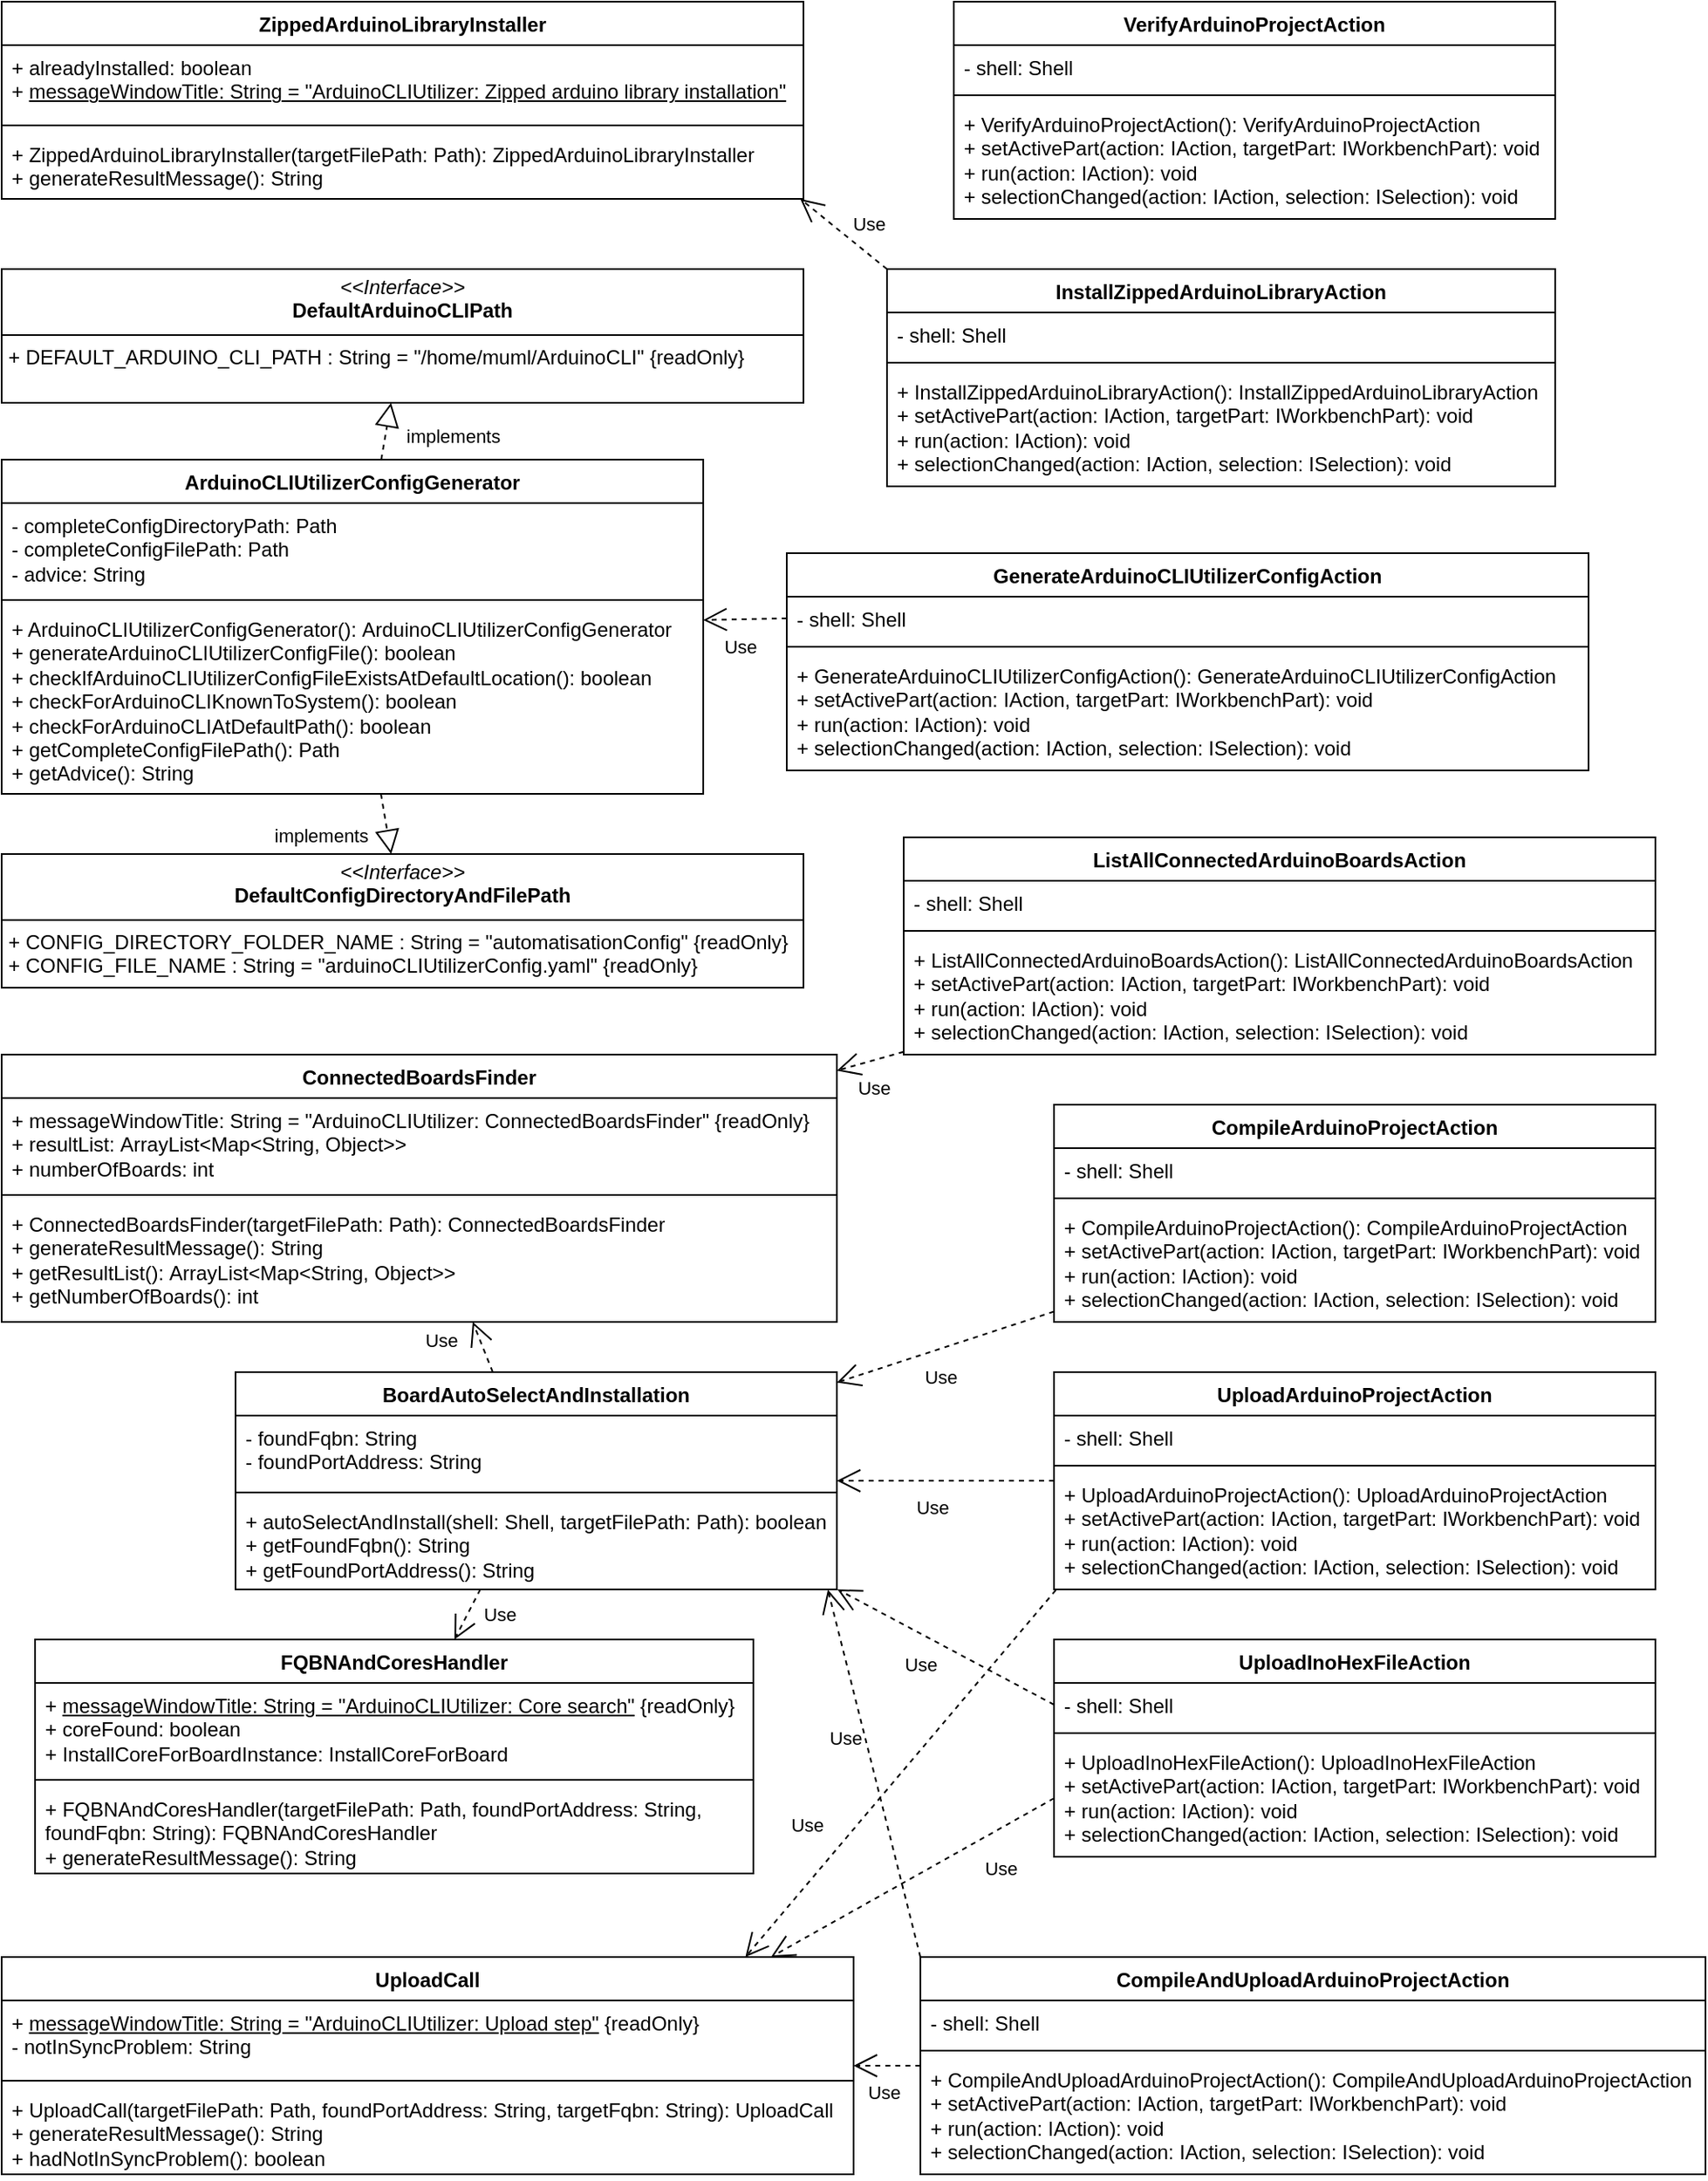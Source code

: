 <mxfile version="24.2.5" type="device">
  <diagram name="Page-1" id="c4acf3e9-155e-7222-9cf6-157b1a14988f">
    <mxGraphModel dx="712" dy="2029" grid="1" gridSize="10" guides="1" tooltips="1" connect="1" arrows="1" fold="1" page="1" pageScale="1" pageWidth="850" pageHeight="1100" background="none" math="0" shadow="0">
      <root>
        <mxCell id="0" />
        <mxCell id="1" parent="0" />
        <mxCell id="fb7qDsoBfBqJsrEPXAHY-73" value="&lt;p style=&quot;margin:0px;margin-top:4px;text-align:center;&quot;&gt;&lt;i&gt;&amp;lt;&amp;lt;Interface&amp;gt;&amp;gt;&lt;/i&gt;&lt;br&gt;&lt;b&gt;DefaultConfigDirectoryAndFilePath&lt;/b&gt;&lt;br&gt;&lt;/p&gt;&lt;hr size=&quot;1&quot; style=&quot;border-style:solid;&quot;&gt;&lt;p style=&quot;margin:0px;margin-left:4px;&quot;&gt;&lt;span style=&quot;background-color: initial;&quot;&gt;+ CONFIG_DIRECTORY_FOLDER_NAME : String = &quot;automatisationConfig&quot; {readOnly}&lt;/span&gt;&lt;br&gt;&lt;/p&gt;&lt;p style=&quot;margin:0px;margin-left:4px;&quot;&gt;+ CONFIG_FILE_NAME : String = &quot;arduinoCLIUtilizerConfig.yaml&quot; {readOnly}&lt;/p&gt;" style="verticalAlign=top;align=left;overflow=fill;html=1;whiteSpace=wrap;" parent="1" vertex="1">
          <mxGeometry x="1220" y="10" width="480" height="80" as="geometry" />
        </mxCell>
        <mxCell id="fb7qDsoBfBqJsrEPXAHY-134" value="ConnectedBoardsFinder" style="swimlane;fontStyle=1;align=center;verticalAlign=top;childLayout=stackLayout;horizontal=1;startSize=26;horizontalStack=0;resizeParent=1;resizeParentMax=0;resizeLast=0;collapsible=1;marginBottom=0;whiteSpace=wrap;html=1;" parent="1" vertex="1">
          <mxGeometry x="1220" y="130" width="500" height="160" as="geometry" />
        </mxCell>
        <mxCell id="fb7qDsoBfBqJsrEPXAHY-135" value="+ messageWindowTitle: String = &quot;ArduinoCLIUtilizer: ConnectedBoardsFinder&quot; {readOnly}&lt;div&gt;+ resultList:&amp;nbsp;ArrayList&amp;lt;Map&amp;lt;String, Object&amp;gt;&amp;gt;&lt;/div&gt;&lt;div&gt;+ numberOfBoards: int&lt;/div&gt;" style="text;strokeColor=none;fillColor=none;align=left;verticalAlign=top;spacingLeft=4;spacingRight=4;overflow=hidden;rotatable=0;points=[[0,0.5],[1,0.5]];portConstraint=eastwest;whiteSpace=wrap;html=1;" parent="fb7qDsoBfBqJsrEPXAHY-134" vertex="1">
          <mxGeometry y="26" width="500" height="54" as="geometry" />
        </mxCell>
        <mxCell id="fb7qDsoBfBqJsrEPXAHY-136" value="" style="line;strokeWidth=1;fillColor=none;align=left;verticalAlign=middle;spacingTop=-1;spacingLeft=3;spacingRight=3;rotatable=0;labelPosition=right;points=[];portConstraint=eastwest;strokeColor=inherit;" parent="fb7qDsoBfBqJsrEPXAHY-134" vertex="1">
          <mxGeometry y="80" width="500" height="8" as="geometry" />
        </mxCell>
        <mxCell id="fb7qDsoBfBqJsrEPXAHY-137" value="+ ConnectedBoardsFinder(targetFilePath: Path): ConnectedBoardsFinder&lt;div&gt;+ generateResultMessage(): String&lt;br&gt;&lt;/div&gt;&lt;div&gt;+ getResultList():&amp;nbsp;ArrayList&amp;lt;Map&amp;lt;String, Object&amp;gt;&amp;gt;&lt;/div&gt;&lt;div&gt;+ getNumberOfBoards(): int&lt;/div&gt;" style="text;strokeColor=none;fillColor=none;align=left;verticalAlign=top;spacingLeft=4;spacingRight=4;overflow=hidden;rotatable=0;points=[[0,0.5],[1,0.5]];portConstraint=eastwest;whiteSpace=wrap;html=1;" parent="fb7qDsoBfBqJsrEPXAHY-134" vertex="1">
          <mxGeometry y="88" width="500" height="72" as="geometry" />
        </mxCell>
        <mxCell id="fb7qDsoBfBqJsrEPXAHY-140" value="FQBNAndCoresHandler" style="swimlane;fontStyle=1;align=center;verticalAlign=top;childLayout=stackLayout;horizontal=1;startSize=26;horizontalStack=0;resizeParent=1;resizeParentMax=0;resizeLast=0;collapsible=1;marginBottom=0;whiteSpace=wrap;html=1;" parent="1" vertex="1">
          <mxGeometry x="1240" y="480" width="430" height="140" as="geometry" />
        </mxCell>
        <mxCell id="fb7qDsoBfBqJsrEPXAHY-141" value="+ &lt;u&gt;messageWindowTitle: String = &quot;ArduinoCLIUtilizer: Core search&quot;&lt;/u&gt; {readOnly}&lt;div&gt;+ coreFound: boolean&lt;/div&gt;&lt;div&gt;+&amp;nbsp;InstallCoreForBoardInstance:&amp;nbsp;InstallCoreForBoard&lt;/div&gt;" style="text;strokeColor=none;fillColor=none;align=left;verticalAlign=top;spacingLeft=4;spacingRight=4;overflow=hidden;rotatable=0;points=[[0,0.5],[1,0.5]];portConstraint=eastwest;whiteSpace=wrap;html=1;" parent="fb7qDsoBfBqJsrEPXAHY-140" vertex="1">
          <mxGeometry y="26" width="430" height="54" as="geometry" />
        </mxCell>
        <mxCell id="fb7qDsoBfBqJsrEPXAHY-142" value="" style="line;strokeWidth=1;fillColor=none;align=left;verticalAlign=middle;spacingTop=-1;spacingLeft=3;spacingRight=3;rotatable=0;labelPosition=right;points=[];portConstraint=eastwest;strokeColor=inherit;" parent="fb7qDsoBfBqJsrEPXAHY-140" vertex="1">
          <mxGeometry y="80" width="430" height="8" as="geometry" />
        </mxCell>
        <mxCell id="fb7qDsoBfBqJsrEPXAHY-143" value="+ FQBNAndCoresHandler(targetFilePath: Path, foundPortAddress: String, foundFqbn: String): FQBNAndCoresHandler&lt;div&gt;+ generateResultMessage(): String&lt;br&gt;&lt;/div&gt;" style="text;strokeColor=none;fillColor=none;align=left;verticalAlign=top;spacingLeft=4;spacingRight=4;overflow=hidden;rotatable=0;points=[[0,0.5],[1,0.5]];portConstraint=eastwest;whiteSpace=wrap;html=1;" parent="fb7qDsoBfBqJsrEPXAHY-140" vertex="1">
          <mxGeometry y="88" width="430" height="52" as="geometry" />
        </mxCell>
        <mxCell id="PB90sreJ_Cs1K-A4sm1Q-1" value="ArduinoCLIUtilizerConfigGenerator" style="swimlane;fontStyle=1;align=center;verticalAlign=top;childLayout=stackLayout;horizontal=1;startSize=26;horizontalStack=0;resizeParent=1;resizeParentMax=0;resizeLast=0;collapsible=1;marginBottom=0;whiteSpace=wrap;html=1;" parent="1" vertex="1">
          <mxGeometry x="1220" y="-226" width="420" height="200" as="geometry" />
        </mxCell>
        <mxCell id="PB90sreJ_Cs1K-A4sm1Q-2" value="-&amp;nbsp;completeConfigDirectoryPath: Path&lt;div&gt;-&amp;nbsp;completeConfigFilePath: Path&lt;/div&gt;&lt;div&gt;- advice: String&lt;/div&gt;" style="text;strokeColor=none;fillColor=none;align=left;verticalAlign=top;spacingLeft=4;spacingRight=4;overflow=hidden;rotatable=0;points=[[0,0.5],[1,0.5]];portConstraint=eastwest;whiteSpace=wrap;html=1;" parent="PB90sreJ_Cs1K-A4sm1Q-1" vertex="1">
          <mxGeometry y="26" width="420" height="54" as="geometry" />
        </mxCell>
        <mxCell id="PB90sreJ_Cs1K-A4sm1Q-3" value="" style="line;strokeWidth=1;fillColor=none;align=left;verticalAlign=middle;spacingTop=-1;spacingLeft=3;spacingRight=3;rotatable=0;labelPosition=right;points=[];portConstraint=eastwest;strokeColor=inherit;" parent="PB90sreJ_Cs1K-A4sm1Q-1" vertex="1">
          <mxGeometry y="80" width="420" height="8" as="geometry" />
        </mxCell>
        <mxCell id="PB90sreJ_Cs1K-A4sm1Q-4" value="+ ArduinoCLIUtilizerConfigGenerator():&amp;nbsp;ArduinoCLIUtilizerConfigGenerator&lt;div&gt;+ generateArduinoCLIUtilizerConfigFile(): boolean&lt;/div&gt;&lt;div&gt;+ checkIfArduinoCLIUtilizerConfigFileExistsAtDefaultLocation(): boolean&lt;/div&gt;&lt;div&gt;+ checkForArduinoCLIKnownToSystem(): boolean&lt;br&gt;&lt;/div&gt;&lt;div&gt;+ checkForArduinoCLIAtDefaultPath(): boolean&lt;/div&gt;&lt;div&gt;+&amp;nbsp;getCompleteConfigFilePath(): Path&lt;/div&gt;+ getAdvice(): String" style="text;strokeColor=none;fillColor=none;align=left;verticalAlign=top;spacingLeft=4;spacingRight=4;overflow=hidden;rotatable=0;points=[[0,0.5],[1,0.5]];portConstraint=eastwest;whiteSpace=wrap;html=1;" parent="PB90sreJ_Cs1K-A4sm1Q-1" vertex="1">
          <mxGeometry y="88" width="420" height="112" as="geometry" />
        </mxCell>
        <mxCell id="PB90sreJ_Cs1K-A4sm1Q-5" value="implements" style="endArrow=block;dashed=1;endFill=0;endSize=12;html=1;rounded=0;verticalAlign=middle;" parent="1" source="PB90sreJ_Cs1K-A4sm1Q-1" target="fb7qDsoBfBqJsrEPXAHY-71" edge="1">
          <mxGeometry x="0.221" y="-40" width="160" relative="1" as="geometry">
            <mxPoint x="1455.758" y="-230" as="sourcePoint" />
            <mxPoint x="890" y="-210" as="targetPoint" />
            <mxPoint as="offset" />
          </mxGeometry>
        </mxCell>
        <mxCell id="PB90sreJ_Cs1K-A4sm1Q-6" value="implements" style="endArrow=block;dashed=1;endFill=0;endSize=12;html=1;rounded=0;verticalAlign=middle;" parent="1" source="PB90sreJ_Cs1K-A4sm1Q-1" target="fb7qDsoBfBqJsrEPXAHY-73" edge="1">
          <mxGeometry y="-40" width="160" relative="1" as="geometry">
            <mxPoint x="1690" y="-250" as="sourcePoint" />
            <mxPoint x="1875" y="-430" as="targetPoint" />
            <mxPoint as="offset" />
          </mxGeometry>
        </mxCell>
        <mxCell id="PB90sreJ_Cs1K-A4sm1Q-7" value="GenerateArduinoCLIUtilizerConfigAction" style="swimlane;fontStyle=1;align=center;verticalAlign=top;childLayout=stackLayout;horizontal=1;startSize=26;horizontalStack=0;resizeParent=1;resizeParentMax=0;resizeLast=0;collapsible=1;marginBottom=0;whiteSpace=wrap;html=1;" parent="1" vertex="1">
          <mxGeometry x="1690" y="-170" width="480" height="130" as="geometry" />
        </mxCell>
        <mxCell id="PB90sreJ_Cs1K-A4sm1Q-8" value="- shell: Shell" style="text;strokeColor=none;fillColor=none;align=left;verticalAlign=top;spacingLeft=4;spacingRight=4;overflow=hidden;rotatable=0;points=[[0,0.5],[1,0.5]];portConstraint=eastwest;whiteSpace=wrap;html=1;" parent="PB90sreJ_Cs1K-A4sm1Q-7" vertex="1">
          <mxGeometry y="26" width="480" height="26" as="geometry" />
        </mxCell>
        <mxCell id="PB90sreJ_Cs1K-A4sm1Q-9" value="" style="line;strokeWidth=1;fillColor=none;align=left;verticalAlign=middle;spacingTop=-1;spacingLeft=3;spacingRight=3;rotatable=0;labelPosition=right;points=[];portConstraint=eastwest;strokeColor=inherit;" parent="PB90sreJ_Cs1K-A4sm1Q-7" vertex="1">
          <mxGeometry y="52" width="480" height="8" as="geometry" />
        </mxCell>
        <mxCell id="PB90sreJ_Cs1K-A4sm1Q-10" value="+ GenerateArduinoCLIUtilizerConfigAction():&amp;nbsp;GenerateArduinoCLIUtilizerConfigAction&lt;div&gt;+&amp;nbsp;setActivePart(action:&amp;nbsp;&lt;span style=&quot;background-color: initial;&quot;&gt;IAction&lt;/span&gt;&lt;span style=&quot;background-color: initial;&quot;&gt;, targetPart:&amp;nbsp;&lt;/span&gt;&lt;span style=&quot;background-color: initial;&quot;&gt;IWorkbenchPart&lt;/span&gt;&lt;span style=&quot;background-color: initial;&quot;&gt;): void&lt;/span&gt;&lt;/div&gt;&lt;div&gt;+ run(action:&amp;nbsp;&lt;span style=&quot;background-color: initial;&quot;&gt;IAction&lt;/span&gt;&lt;span style=&quot;background-color: initial;&quot;&gt;): void&lt;/span&gt;&lt;/div&gt;&lt;div&gt;+&amp;nbsp;selectionChanged(action:&amp;nbsp;&lt;span style=&quot;background-color: initial;&quot;&gt;IAction&lt;/span&gt;&lt;span style=&quot;background-color: initial;&quot;&gt;, selection:&amp;nbsp;&lt;/span&gt;&lt;span style=&quot;background-color: initial;&quot;&gt;ISelection&lt;/span&gt;&lt;span style=&quot;background-color: initial;&quot;&gt;): void&lt;/span&gt;&lt;/div&gt;" style="text;strokeColor=none;fillColor=none;align=left;verticalAlign=top;spacingLeft=4;spacingRight=4;overflow=hidden;rotatable=0;points=[[0,0.5],[1,0.5]];portConstraint=eastwest;whiteSpace=wrap;html=1;" parent="PB90sreJ_Cs1K-A4sm1Q-7" vertex="1">
          <mxGeometry y="60" width="480" height="70" as="geometry" />
        </mxCell>
        <mxCell id="PB90sreJ_Cs1K-A4sm1Q-11" value="Use" style="endArrow=open;endSize=12;dashed=1;html=1;rounded=0;exitX=0;exitY=0.5;exitDx=0;exitDy=0;" parent="1" source="PB90sreJ_Cs1K-A4sm1Q-8" target="PB90sreJ_Cs1K-A4sm1Q-1" edge="1">
          <mxGeometry x="0.12" y="16" width="160" relative="1" as="geometry">
            <mxPoint x="1550" y="-40" as="sourcePoint" />
            <mxPoint x="1590" y="-200" as="targetPoint" />
            <mxPoint as="offset" />
          </mxGeometry>
        </mxCell>
        <mxCell id="PB90sreJ_Cs1K-A4sm1Q-16" value="BoardAutoSelectAndInstallation" style="swimlane;fontStyle=1;align=center;verticalAlign=top;childLayout=stackLayout;horizontal=1;startSize=26;horizontalStack=0;resizeParent=1;resizeParentMax=0;resizeLast=0;collapsible=1;marginBottom=0;whiteSpace=wrap;html=1;" parent="1" vertex="1">
          <mxGeometry x="1360" y="320" width="360" height="130" as="geometry" />
        </mxCell>
        <mxCell id="PB90sreJ_Cs1K-A4sm1Q-17" value="&lt;div&gt;-&amp;nbsp;foundFqbn: String&lt;/div&gt;- foundPortAddress: String" style="text;strokeColor=none;fillColor=none;align=left;verticalAlign=top;spacingLeft=4;spacingRight=4;overflow=hidden;rotatable=0;points=[[0,0.5],[1,0.5]];portConstraint=eastwest;whiteSpace=wrap;html=1;" parent="PB90sreJ_Cs1K-A4sm1Q-16" vertex="1">
          <mxGeometry y="26" width="360" height="42" as="geometry" />
        </mxCell>
        <mxCell id="PB90sreJ_Cs1K-A4sm1Q-18" value="" style="line;strokeWidth=1;fillColor=none;align=left;verticalAlign=middle;spacingTop=-1;spacingLeft=3;spacingRight=3;rotatable=0;labelPosition=right;points=[];portConstraint=eastwest;strokeColor=inherit;" parent="PB90sreJ_Cs1K-A4sm1Q-16" vertex="1">
          <mxGeometry y="68" width="360" height="8" as="geometry" />
        </mxCell>
        <mxCell id="PB90sreJ_Cs1K-A4sm1Q-19" value="+ autoSelectAndInstall(shell: Shell, targetFilePath: Path):&amp;nbsp;boolean&lt;div&gt;+ getF&lt;span style=&quot;background-color: initial;&quot;&gt;oundFqbn(): String&lt;/span&gt;&lt;br&gt;&lt;/div&gt;&lt;div&gt;&lt;span style=&quot;background-color: initial;&quot;&gt;+ getF&lt;/span&gt;&lt;span style=&quot;background-color: initial;&quot;&gt;oundPortAddress(): String&lt;/span&gt;&lt;/div&gt;" style="text;strokeColor=none;fillColor=none;align=left;verticalAlign=top;spacingLeft=4;spacingRight=4;overflow=hidden;rotatable=0;points=[[0,0.5],[1,0.5]];portConstraint=eastwest;whiteSpace=wrap;html=1;" parent="PB90sreJ_Cs1K-A4sm1Q-16" vertex="1">
          <mxGeometry y="76" width="360" height="54" as="geometry" />
        </mxCell>
        <mxCell id="PB90sreJ_Cs1K-A4sm1Q-20" value="Use" style="endArrow=open;endSize=12;dashed=1;html=1;rounded=0;" parent="1" source="PB90sreJ_Cs1K-A4sm1Q-16" target="fb7qDsoBfBqJsrEPXAHY-134" edge="1">
          <mxGeometry x="0.827" y="22" width="160" relative="1" as="geometry">
            <mxPoint x="1540" y="180" as="sourcePoint" />
            <mxPoint x="1340" y="293" as="targetPoint" />
            <mxPoint as="offset" />
          </mxGeometry>
        </mxCell>
        <mxCell id="PB90sreJ_Cs1K-A4sm1Q-21" value="Use" style="endArrow=open;endSize=12;dashed=1;html=1;rounded=0;" parent="1" source="PB90sreJ_Cs1K-A4sm1Q-16" target="fb7qDsoBfBqJsrEPXAHY-140" edge="1">
          <mxGeometry x="-0.495" y="17" width="160" relative="1" as="geometry">
            <mxPoint x="1569" y="170" as="sourcePoint" />
            <mxPoint x="1350" y="303" as="targetPoint" />
            <mxPoint as="offset" />
          </mxGeometry>
        </mxCell>
        <mxCell id="PB90sreJ_Cs1K-A4sm1Q-22" value="CompileAndUploadArduinoProjectAction" style="swimlane;fontStyle=1;align=center;verticalAlign=top;childLayout=stackLayout;horizontal=1;startSize=26;horizontalStack=0;resizeParent=1;resizeParentMax=0;resizeLast=0;collapsible=1;marginBottom=0;whiteSpace=wrap;html=1;" parent="1" vertex="1">
          <mxGeometry x="1770" y="670" width="470" height="130" as="geometry" />
        </mxCell>
        <mxCell id="PB90sreJ_Cs1K-A4sm1Q-23" value="- shell: Shell" style="text;strokeColor=none;fillColor=none;align=left;verticalAlign=top;spacingLeft=4;spacingRight=4;overflow=hidden;rotatable=0;points=[[0,0.5],[1,0.5]];portConstraint=eastwest;whiteSpace=wrap;html=1;" parent="PB90sreJ_Cs1K-A4sm1Q-22" vertex="1">
          <mxGeometry y="26" width="470" height="26" as="geometry" />
        </mxCell>
        <mxCell id="PB90sreJ_Cs1K-A4sm1Q-24" value="" style="line;strokeWidth=1;fillColor=none;align=left;verticalAlign=middle;spacingTop=-1;spacingLeft=3;spacingRight=3;rotatable=0;labelPosition=right;points=[];portConstraint=eastwest;strokeColor=inherit;" parent="PB90sreJ_Cs1K-A4sm1Q-22" vertex="1">
          <mxGeometry y="52" width="470" height="8" as="geometry" />
        </mxCell>
        <mxCell id="PB90sreJ_Cs1K-A4sm1Q-25" value="+ CompileAndUploadArduinoProjectAction():&amp;nbsp;CompileAndUploadArduinoProjectAction&lt;div&gt;&lt;div&gt;+&amp;nbsp;setActivePart(action:&amp;nbsp;&lt;span style=&quot;background-color: initial;&quot;&gt;IAction&lt;/span&gt;&lt;span style=&quot;background-color: initial;&quot;&gt;, targetPart:&amp;nbsp;&lt;/span&gt;&lt;span style=&quot;background-color: initial;&quot;&gt;IWorkbenchPart&lt;/span&gt;&lt;span style=&quot;background-color: initial;&quot;&gt;): void&lt;/span&gt;&lt;/div&gt;&lt;div&gt;+ run(action:&amp;nbsp;&lt;span style=&quot;background-color: initial;&quot;&gt;IAction&lt;/span&gt;&lt;span style=&quot;background-color: initial;&quot;&gt;): void&lt;/span&gt;&lt;/div&gt;&lt;div&gt;+&amp;nbsp;selectionChanged(action:&amp;nbsp;&lt;span style=&quot;background-color: initial;&quot;&gt;IAction&lt;/span&gt;&lt;span style=&quot;background-color: initial;&quot;&gt;, selection:&amp;nbsp;&lt;/span&gt;&lt;span style=&quot;background-color: initial;&quot;&gt;ISelection&lt;/span&gt;&lt;span style=&quot;background-color: initial;&quot;&gt;): void&lt;/span&gt;&lt;/div&gt;&lt;/div&gt;" style="text;strokeColor=none;fillColor=none;align=left;verticalAlign=top;spacingLeft=4;spacingRight=4;overflow=hidden;rotatable=0;points=[[0,0.5],[1,0.5]];portConstraint=eastwest;whiteSpace=wrap;html=1;" parent="PB90sreJ_Cs1K-A4sm1Q-22" vertex="1">
          <mxGeometry y="60" width="470" height="70" as="geometry" />
        </mxCell>
        <mxCell id="PB90sreJ_Cs1K-A4sm1Q-27" value="Use" style="endArrow=open;endSize=12;dashed=1;html=1;rounded=0;exitX=0;exitY=0;exitDx=0;exitDy=0;entryX=0.985;entryY=1.003;entryDx=0;entryDy=0;entryPerimeter=0;" parent="1" source="PB90sreJ_Cs1K-A4sm1Q-22" target="PB90sreJ_Cs1K-A4sm1Q-19" edge="1">
          <mxGeometry x="0.22" y="12" width="160" relative="1" as="geometry">
            <mxPoint x="1570" y="448" as="sourcePoint" />
            <mxPoint x="1490" y="450" as="targetPoint" />
            <mxPoint as="offset" />
          </mxGeometry>
        </mxCell>
        <mxCell id="PB90sreJ_Cs1K-A4sm1Q-28" value="CompileArduinoProjectAction" style="swimlane;fontStyle=1;align=center;verticalAlign=top;childLayout=stackLayout;horizontal=1;startSize=26;horizontalStack=0;resizeParent=1;resizeParentMax=0;resizeLast=0;collapsible=1;marginBottom=0;whiteSpace=wrap;html=1;" parent="1" vertex="1">
          <mxGeometry x="1850" y="160" width="360" height="130" as="geometry" />
        </mxCell>
        <mxCell id="PB90sreJ_Cs1K-A4sm1Q-29" value="- shell: Shell" style="text;strokeColor=none;fillColor=none;align=left;verticalAlign=top;spacingLeft=4;spacingRight=4;overflow=hidden;rotatable=0;points=[[0,0.5],[1,0.5]];portConstraint=eastwest;whiteSpace=wrap;html=1;" parent="PB90sreJ_Cs1K-A4sm1Q-28" vertex="1">
          <mxGeometry y="26" width="360" height="26" as="geometry" />
        </mxCell>
        <mxCell id="PB90sreJ_Cs1K-A4sm1Q-30" value="" style="line;strokeWidth=1;fillColor=none;align=left;verticalAlign=middle;spacingTop=-1;spacingLeft=3;spacingRight=3;rotatable=0;labelPosition=right;points=[];portConstraint=eastwest;strokeColor=inherit;" parent="PB90sreJ_Cs1K-A4sm1Q-28" vertex="1">
          <mxGeometry y="52" width="360" height="8" as="geometry" />
        </mxCell>
        <mxCell id="PB90sreJ_Cs1K-A4sm1Q-31" value="+ CompileArduinoProjectAction():&amp;nbsp;CompileArduinoProjectAction&lt;div&gt;&lt;div&gt;+&amp;nbsp;setActivePart(action:&amp;nbsp;&lt;span style=&quot;background-color: initial;&quot;&gt;IAction&lt;/span&gt;&lt;span style=&quot;background-color: initial;&quot;&gt;, targetPart:&amp;nbsp;&lt;/span&gt;&lt;span style=&quot;background-color: initial;&quot;&gt;IWorkbenchPart&lt;/span&gt;&lt;span style=&quot;background-color: initial;&quot;&gt;): void&lt;/span&gt;&lt;/div&gt;&lt;div&gt;+ run(action:&amp;nbsp;&lt;span style=&quot;background-color: initial;&quot;&gt;IAction&lt;/span&gt;&lt;span style=&quot;background-color: initial;&quot;&gt;): void&lt;/span&gt;&lt;/div&gt;&lt;div&gt;+&amp;nbsp;selectionChanged(action:&amp;nbsp;&lt;span style=&quot;background-color: initial;&quot;&gt;IAction&lt;/span&gt;&lt;span style=&quot;background-color: initial;&quot;&gt;, selection:&amp;nbsp;&lt;/span&gt;&lt;span style=&quot;background-color: initial;&quot;&gt;ISelection&lt;/span&gt;&lt;span style=&quot;background-color: initial;&quot;&gt;): void&lt;/span&gt;&lt;/div&gt;&lt;/div&gt;" style="text;strokeColor=none;fillColor=none;align=left;verticalAlign=top;spacingLeft=4;spacingRight=4;overflow=hidden;rotatable=0;points=[[0,0.5],[1,0.5]];portConstraint=eastwest;whiteSpace=wrap;html=1;" parent="PB90sreJ_Cs1K-A4sm1Q-28" vertex="1">
          <mxGeometry y="60" width="360" height="70" as="geometry" />
        </mxCell>
        <mxCell id="PB90sreJ_Cs1K-A4sm1Q-32" value="Use" style="endArrow=open;endSize=12;dashed=1;html=1;rounded=0;" parent="1" source="PB90sreJ_Cs1K-A4sm1Q-28" target="PB90sreJ_Cs1K-A4sm1Q-16" edge="1">
          <mxGeometry x="0.12" y="16" width="160" relative="1" as="geometry">
            <mxPoint x="1891" y="140" as="sourcePoint" />
            <mxPoint x="1670" y="250" as="targetPoint" />
            <mxPoint as="offset" />
          </mxGeometry>
        </mxCell>
        <mxCell id="PB90sreJ_Cs1K-A4sm1Q-33" value="ZippedArduinoLibraryInstaller" style="swimlane;fontStyle=1;align=center;verticalAlign=top;childLayout=stackLayout;horizontal=1;startSize=26;horizontalStack=0;resizeParent=1;resizeParentMax=0;resizeLast=0;collapsible=1;marginBottom=0;whiteSpace=wrap;html=1;" parent="1" vertex="1">
          <mxGeometry x="1220" y="-500" width="480" height="118" as="geometry" />
        </mxCell>
        <mxCell id="PB90sreJ_Cs1K-A4sm1Q-34" value="+&amp;nbsp;&lt;span style=&quot;background-color: initial;&quot;&gt;alreadyInstalled: boolean&lt;/span&gt;&lt;div&gt;+&amp;nbsp;&lt;u&gt;messageWindowTitle:&amp;nbsp;String =&amp;nbsp;&quot;ArduinoCLIUtilizer: Zipped arduino library installation&quot;&lt;/u&gt;&lt;/div&gt;" style="text;strokeColor=none;fillColor=none;align=left;verticalAlign=top;spacingLeft=4;spacingRight=4;overflow=hidden;rotatable=0;points=[[0,0.5],[1,0.5]];portConstraint=eastwest;whiteSpace=wrap;html=1;" parent="PB90sreJ_Cs1K-A4sm1Q-33" vertex="1">
          <mxGeometry y="26" width="480" height="44" as="geometry" />
        </mxCell>
        <mxCell id="PB90sreJ_Cs1K-A4sm1Q-35" value="" style="line;strokeWidth=1;fillColor=none;align=left;verticalAlign=middle;spacingTop=-1;spacingLeft=3;spacingRight=3;rotatable=0;labelPosition=right;points=[];portConstraint=eastwest;strokeColor=inherit;" parent="PB90sreJ_Cs1K-A4sm1Q-33" vertex="1">
          <mxGeometry y="70" width="480" height="8" as="geometry" />
        </mxCell>
        <mxCell id="PB90sreJ_Cs1K-A4sm1Q-36" value="+ ZippedArduinoLibraryInstaller(targetFilePath: Path):&amp;nbsp;ZippedArduinoLibraryInstaller&lt;div&gt;+ generateResultMessage(): String&lt;br&gt;&lt;/div&gt;" style="text;strokeColor=none;fillColor=none;align=left;verticalAlign=top;spacingLeft=4;spacingRight=4;overflow=hidden;rotatable=0;points=[[0,0.5],[1,0.5]];portConstraint=eastwest;whiteSpace=wrap;html=1;" parent="PB90sreJ_Cs1K-A4sm1Q-33" vertex="1">
          <mxGeometry y="78" width="480" height="40" as="geometry" />
        </mxCell>
        <mxCell id="PB90sreJ_Cs1K-A4sm1Q-38" value="ListAllConnectedArduinoBoardsAction" style="swimlane;fontStyle=1;align=center;verticalAlign=top;childLayout=stackLayout;horizontal=1;startSize=26;horizontalStack=0;resizeParent=1;resizeParentMax=0;resizeLast=0;collapsible=1;marginBottom=0;whiteSpace=wrap;html=1;" parent="1" vertex="1">
          <mxGeometry x="1760" width="450" height="130" as="geometry" />
        </mxCell>
        <mxCell id="PB90sreJ_Cs1K-A4sm1Q-39" value="- shell: Shell" style="text;strokeColor=none;fillColor=none;align=left;verticalAlign=top;spacingLeft=4;spacingRight=4;overflow=hidden;rotatable=0;points=[[0,0.5],[1,0.5]];portConstraint=eastwest;whiteSpace=wrap;html=1;" parent="PB90sreJ_Cs1K-A4sm1Q-38" vertex="1">
          <mxGeometry y="26" width="450" height="26" as="geometry" />
        </mxCell>
        <mxCell id="PB90sreJ_Cs1K-A4sm1Q-40" value="" style="line;strokeWidth=1;fillColor=none;align=left;verticalAlign=middle;spacingTop=-1;spacingLeft=3;spacingRight=3;rotatable=0;labelPosition=right;points=[];portConstraint=eastwest;strokeColor=inherit;" parent="PB90sreJ_Cs1K-A4sm1Q-38" vertex="1">
          <mxGeometry y="52" width="450" height="8" as="geometry" />
        </mxCell>
        <mxCell id="PB90sreJ_Cs1K-A4sm1Q-41" value="+ ListAllConnectedArduinoBoardsAction():&amp;nbsp;ListAllConnectedArduinoBoardsAction&lt;div&gt;&lt;div&gt;+&amp;nbsp;setActivePart(action:&amp;nbsp;&lt;span style=&quot;background-color: initial;&quot;&gt;IAction&lt;/span&gt;&lt;span style=&quot;background-color: initial;&quot;&gt;, targetPart:&amp;nbsp;&lt;/span&gt;&lt;span style=&quot;background-color: initial;&quot;&gt;IWorkbenchPart&lt;/span&gt;&lt;span style=&quot;background-color: initial;&quot;&gt;): void&lt;/span&gt;&lt;/div&gt;&lt;div&gt;+ run(action:&amp;nbsp;&lt;span style=&quot;background-color: initial;&quot;&gt;IAction&lt;/span&gt;&lt;span style=&quot;background-color: initial;&quot;&gt;): void&lt;/span&gt;&lt;/div&gt;&lt;div&gt;+&amp;nbsp;selectionChanged(action:&amp;nbsp;&lt;span style=&quot;background-color: initial;&quot;&gt;IAction&lt;/span&gt;&lt;span style=&quot;background-color: initial;&quot;&gt;, selection:&amp;nbsp;&lt;/span&gt;&lt;span style=&quot;background-color: initial;&quot;&gt;ISelection&lt;/span&gt;&lt;span style=&quot;background-color: initial;&quot;&gt;): void&lt;/span&gt;&lt;/div&gt;&lt;/div&gt;" style="text;strokeColor=none;fillColor=none;align=left;verticalAlign=top;spacingLeft=4;spacingRight=4;overflow=hidden;rotatable=0;points=[[0,0.5],[1,0.5]];portConstraint=eastwest;whiteSpace=wrap;html=1;" parent="PB90sreJ_Cs1K-A4sm1Q-38" vertex="1">
          <mxGeometry y="60" width="450" height="70" as="geometry" />
        </mxCell>
        <mxCell id="PB90sreJ_Cs1K-A4sm1Q-43" value="Use" style="endArrow=open;endSize=12;dashed=1;html=1;rounded=0;" parent="1" source="PB90sreJ_Cs1K-A4sm1Q-38" target="fb7qDsoBfBqJsrEPXAHY-134" edge="1">
          <mxGeometry x="0.12" y="16" width="160" relative="1" as="geometry">
            <mxPoint x="1428" y="326" as="sourcePoint" />
            <mxPoint x="1351" y="330" as="targetPoint" />
            <mxPoint as="offset" />
          </mxGeometry>
        </mxCell>
        <mxCell id="PB90sreJ_Cs1K-A4sm1Q-44" value="UploadArduinoProjectAction" style="swimlane;fontStyle=1;align=center;verticalAlign=top;childLayout=stackLayout;horizontal=1;startSize=26;horizontalStack=0;resizeParent=1;resizeParentMax=0;resizeLast=0;collapsible=1;marginBottom=0;whiteSpace=wrap;html=1;" parent="1" vertex="1">
          <mxGeometry x="1850" y="320" width="360" height="130" as="geometry" />
        </mxCell>
        <mxCell id="PB90sreJ_Cs1K-A4sm1Q-45" value="- shell: Shell" style="text;strokeColor=none;fillColor=none;align=left;verticalAlign=top;spacingLeft=4;spacingRight=4;overflow=hidden;rotatable=0;points=[[0,0.5],[1,0.5]];portConstraint=eastwest;whiteSpace=wrap;html=1;" parent="PB90sreJ_Cs1K-A4sm1Q-44" vertex="1">
          <mxGeometry y="26" width="360" height="26" as="geometry" />
        </mxCell>
        <mxCell id="PB90sreJ_Cs1K-A4sm1Q-46" value="" style="line;strokeWidth=1;fillColor=none;align=left;verticalAlign=middle;spacingTop=-1;spacingLeft=3;spacingRight=3;rotatable=0;labelPosition=right;points=[];portConstraint=eastwest;strokeColor=inherit;" parent="PB90sreJ_Cs1K-A4sm1Q-44" vertex="1">
          <mxGeometry y="52" width="360" height="8" as="geometry" />
        </mxCell>
        <mxCell id="PB90sreJ_Cs1K-A4sm1Q-47" value="+ UploadArduinoProjectAction():&amp;nbsp;UploadArduinoProjectAction&lt;div&gt;&lt;div&gt;+&amp;nbsp;setActivePart(action:&amp;nbsp;&lt;span style=&quot;background-color: initial;&quot;&gt;IAction&lt;/span&gt;&lt;span style=&quot;background-color: initial;&quot;&gt;, targetPart:&amp;nbsp;&lt;/span&gt;&lt;span style=&quot;background-color: initial;&quot;&gt;IWorkbenchPart&lt;/span&gt;&lt;span style=&quot;background-color: initial;&quot;&gt;): void&lt;/span&gt;&lt;/div&gt;&lt;div&gt;+ run(action:&amp;nbsp;&lt;span style=&quot;background-color: initial;&quot;&gt;IAction&lt;/span&gt;&lt;span style=&quot;background-color: initial;&quot;&gt;): void&lt;/span&gt;&lt;/div&gt;&lt;div&gt;+&amp;nbsp;selectionChanged(action:&amp;nbsp;&lt;span style=&quot;background-color: initial;&quot;&gt;IAction&lt;/span&gt;&lt;span style=&quot;background-color: initial;&quot;&gt;, selection:&amp;nbsp;&lt;/span&gt;&lt;span style=&quot;background-color: initial;&quot;&gt;ISelection&lt;/span&gt;&lt;span style=&quot;background-color: initial;&quot;&gt;): void&lt;/span&gt;&lt;/div&gt;&lt;/div&gt;" style="text;strokeColor=none;fillColor=none;align=left;verticalAlign=top;spacingLeft=4;spacingRight=4;overflow=hidden;rotatable=0;points=[[0,0.5],[1,0.5]];portConstraint=eastwest;whiteSpace=wrap;html=1;" parent="PB90sreJ_Cs1K-A4sm1Q-44" vertex="1">
          <mxGeometry y="60" width="360" height="70" as="geometry" />
        </mxCell>
        <mxCell id="PB90sreJ_Cs1K-A4sm1Q-49" value="Use" style="endArrow=open;endSize=12;dashed=1;html=1;rounded=0;" parent="1" source="PB90sreJ_Cs1K-A4sm1Q-44" target="PB90sreJ_Cs1K-A4sm1Q-16" edge="1">
          <mxGeometry x="0.12" y="16" width="160" relative="1" as="geometry">
            <mxPoint x="1890" y="505" as="sourcePoint" />
            <mxPoint x="1660" y="380" as="targetPoint" />
            <mxPoint as="offset" />
          </mxGeometry>
        </mxCell>
        <mxCell id="PB90sreJ_Cs1K-A4sm1Q-50" value="UploadCall" style="swimlane;fontStyle=1;align=center;verticalAlign=top;childLayout=stackLayout;horizontal=1;startSize=26;horizontalStack=0;resizeParent=1;resizeParentMax=0;resizeLast=0;collapsible=1;marginBottom=0;whiteSpace=wrap;html=1;" parent="1" vertex="1">
          <mxGeometry x="1220" y="670" width="510" height="130" as="geometry" />
        </mxCell>
        <mxCell id="PB90sreJ_Cs1K-A4sm1Q-51" value="+ &lt;u&gt;messageWindowTitle: String = &quot;ArduinoCLIUtilizer: Upload step&quot;&lt;/u&gt; {readOnly}&lt;div&gt;-&amp;nbsp;notInSyncProblem: String&lt;/div&gt;" style="text;strokeColor=none;fillColor=none;align=left;verticalAlign=top;spacingLeft=4;spacingRight=4;overflow=hidden;rotatable=0;points=[[0,0.5],[1,0.5]];portConstraint=eastwest;whiteSpace=wrap;html=1;" parent="PB90sreJ_Cs1K-A4sm1Q-50" vertex="1">
          <mxGeometry y="26" width="510" height="44" as="geometry" />
        </mxCell>
        <mxCell id="PB90sreJ_Cs1K-A4sm1Q-52" value="" style="line;strokeWidth=1;fillColor=none;align=left;verticalAlign=middle;spacingTop=-1;spacingLeft=3;spacingRight=3;rotatable=0;labelPosition=right;points=[];portConstraint=eastwest;strokeColor=inherit;" parent="PB90sreJ_Cs1K-A4sm1Q-50" vertex="1">
          <mxGeometry y="70" width="510" height="8" as="geometry" />
        </mxCell>
        <mxCell id="PB90sreJ_Cs1K-A4sm1Q-53" value="+ UploadCall(targetFilePath: Path, foundPortAddress: String, targetFqbn: String): UploadCall&lt;div&gt;+ generateResultMessage(): String&lt;br&gt;&lt;/div&gt;&lt;div&gt;+&amp;nbsp;hadNotInSyncProblem(): boolean&lt;/div&gt;" style="text;strokeColor=none;fillColor=none;align=left;verticalAlign=top;spacingLeft=4;spacingRight=4;overflow=hidden;rotatable=0;points=[[0,0.5],[1,0.5]];portConstraint=eastwest;whiteSpace=wrap;html=1;" parent="PB90sreJ_Cs1K-A4sm1Q-50" vertex="1">
          <mxGeometry y="78" width="510" height="52" as="geometry" />
        </mxCell>
        <mxCell id="PB90sreJ_Cs1K-A4sm1Q-54" value="Use" style="endArrow=open;endSize=12;dashed=1;html=1;rounded=0;exitX=0.003;exitY=1.006;exitDx=0;exitDy=0;exitPerimeter=0;entryX=0.873;entryY=0;entryDx=0;entryDy=0;entryPerimeter=0;" parent="1" source="PB90sreJ_Cs1K-A4sm1Q-47" target="PB90sreJ_Cs1K-A4sm1Q-50" edge="1">
          <mxGeometry x="0.416" y="-23" width="160" relative="1" as="geometry">
            <mxPoint x="1890" y="364" as="sourcePoint" />
            <mxPoint x="1790" y="346" as="targetPoint" />
            <mxPoint as="offset" />
          </mxGeometry>
        </mxCell>
        <mxCell id="PB90sreJ_Cs1K-A4sm1Q-55" value="Use" style="endArrow=open;endSize=12;dashed=1;html=1;rounded=0;" parent="1" edge="1" target="PB90sreJ_Cs1K-A4sm1Q-50" source="PB90sreJ_Cs1K-A4sm1Q-22">
          <mxGeometry x="0.12" y="16" width="160" relative="1" as="geometry">
            <mxPoint x="2020" y="698.58" as="sourcePoint" />
            <mxPoint x="1940" y="698.58" as="targetPoint" />
            <mxPoint as="offset" />
          </mxGeometry>
        </mxCell>
        <mxCell id="PB90sreJ_Cs1K-A4sm1Q-56" value="UploadInoHexFileAction" style="swimlane;fontStyle=1;align=center;verticalAlign=top;childLayout=stackLayout;horizontal=1;startSize=26;horizontalStack=0;resizeParent=1;resizeParentMax=0;resizeLast=0;collapsible=1;marginBottom=0;whiteSpace=wrap;html=1;" parent="1" vertex="1">
          <mxGeometry x="1850" y="480" width="360" height="130" as="geometry" />
        </mxCell>
        <mxCell id="PB90sreJ_Cs1K-A4sm1Q-57" value="- shell: Shell" style="text;strokeColor=none;fillColor=none;align=left;verticalAlign=top;spacingLeft=4;spacingRight=4;overflow=hidden;rotatable=0;points=[[0,0.5],[1,0.5]];portConstraint=eastwest;whiteSpace=wrap;html=1;" parent="PB90sreJ_Cs1K-A4sm1Q-56" vertex="1">
          <mxGeometry y="26" width="360" height="26" as="geometry" />
        </mxCell>
        <mxCell id="PB90sreJ_Cs1K-A4sm1Q-58" value="" style="line;strokeWidth=1;fillColor=none;align=left;verticalAlign=middle;spacingTop=-1;spacingLeft=3;spacingRight=3;rotatable=0;labelPosition=right;points=[];portConstraint=eastwest;strokeColor=inherit;" parent="PB90sreJ_Cs1K-A4sm1Q-56" vertex="1">
          <mxGeometry y="52" width="360" height="8" as="geometry" />
        </mxCell>
        <mxCell id="PB90sreJ_Cs1K-A4sm1Q-59" value="+ UploadInoHexFileAction():&amp;nbsp;UploadInoHexFileAction&lt;div&gt;&lt;div&gt;+&amp;nbsp;setActivePart(action:&amp;nbsp;&lt;span style=&quot;background-color: initial;&quot;&gt;IAction&lt;/span&gt;&lt;span style=&quot;background-color: initial;&quot;&gt;, targetPart:&amp;nbsp;&lt;/span&gt;&lt;span style=&quot;background-color: initial;&quot;&gt;IWorkbenchPart&lt;/span&gt;&lt;span style=&quot;background-color: initial;&quot;&gt;): void&lt;/span&gt;&lt;/div&gt;&lt;div&gt;+ run(action:&amp;nbsp;&lt;span style=&quot;background-color: initial;&quot;&gt;IAction&lt;/span&gt;&lt;span style=&quot;background-color: initial;&quot;&gt;): void&lt;/span&gt;&lt;/div&gt;&lt;div&gt;+&amp;nbsp;selectionChanged(action:&amp;nbsp;&lt;span style=&quot;background-color: initial;&quot;&gt;IAction&lt;/span&gt;&lt;span style=&quot;background-color: initial;&quot;&gt;, selection:&amp;nbsp;&lt;/span&gt;&lt;span style=&quot;background-color: initial;&quot;&gt;ISelection&lt;/span&gt;&lt;span style=&quot;background-color: initial;&quot;&gt;): void&lt;/span&gt;&lt;/div&gt;&lt;/div&gt;" style="text;strokeColor=none;fillColor=none;align=left;verticalAlign=top;spacingLeft=4;spacingRight=4;overflow=hidden;rotatable=0;points=[[0,0.5],[1,0.5]];portConstraint=eastwest;whiteSpace=wrap;html=1;" parent="PB90sreJ_Cs1K-A4sm1Q-56" vertex="1">
          <mxGeometry y="60" width="360" height="70" as="geometry" />
        </mxCell>
        <mxCell id="PB90sreJ_Cs1K-A4sm1Q-60" value="Use" style="endArrow=open;endSize=12;dashed=1;html=1;rounded=0;exitX=0;exitY=0.5;exitDx=0;exitDy=0;entryX=1.001;entryY=1;entryDx=0;entryDy=0;entryPerimeter=0;" parent="1" source="PB90sreJ_Cs1K-A4sm1Q-57" target="PB90sreJ_Cs1K-A4sm1Q-19" edge="1">
          <mxGeometry x="0.12" y="16" width="160" relative="1" as="geometry">
            <mxPoint x="1890" y="630" as="sourcePoint" />
            <mxPoint x="1637" y="380" as="targetPoint" />
            <mxPoint as="offset" />
          </mxGeometry>
        </mxCell>
        <mxCell id="PB90sreJ_Cs1K-A4sm1Q-61" value="Use" style="endArrow=open;endSize=12;dashed=1;html=1;rounded=0;exitX=0;exitY=0.5;exitDx=0;exitDy=0;entryX=0.903;entryY=0;entryDx=0;entryDy=0;entryPerimeter=0;" parent="1" source="PB90sreJ_Cs1K-A4sm1Q-59" target="PB90sreJ_Cs1K-A4sm1Q-50" edge="1">
          <mxGeometry x="-0.502" y="21" width="160" relative="1" as="geometry">
            <mxPoint x="1890" y="425" as="sourcePoint" />
            <mxPoint x="1656" y="630" as="targetPoint" />
            <mxPoint as="offset" />
          </mxGeometry>
        </mxCell>
        <mxCell id="PB90sreJ_Cs1K-A4sm1Q-62" value="VerifyArduinoProjectAction" style="swimlane;fontStyle=1;align=center;verticalAlign=top;childLayout=stackLayout;horizontal=1;startSize=26;horizontalStack=0;resizeParent=1;resizeParentMax=0;resizeLast=0;collapsible=1;marginBottom=0;whiteSpace=wrap;html=1;" parent="1" vertex="1">
          <mxGeometry x="1790" y="-500" width="360" height="130" as="geometry" />
        </mxCell>
        <mxCell id="PB90sreJ_Cs1K-A4sm1Q-63" value="- shell: Shell" style="text;strokeColor=none;fillColor=none;align=left;verticalAlign=top;spacingLeft=4;spacingRight=4;overflow=hidden;rotatable=0;points=[[0,0.5],[1,0.5]];portConstraint=eastwest;whiteSpace=wrap;html=1;" parent="PB90sreJ_Cs1K-A4sm1Q-62" vertex="1">
          <mxGeometry y="26" width="360" height="26" as="geometry" />
        </mxCell>
        <mxCell id="PB90sreJ_Cs1K-A4sm1Q-64" value="" style="line;strokeWidth=1;fillColor=none;align=left;verticalAlign=middle;spacingTop=-1;spacingLeft=3;spacingRight=3;rotatable=0;labelPosition=right;points=[];portConstraint=eastwest;strokeColor=inherit;" parent="PB90sreJ_Cs1K-A4sm1Q-62" vertex="1">
          <mxGeometry y="52" width="360" height="8" as="geometry" />
        </mxCell>
        <mxCell id="PB90sreJ_Cs1K-A4sm1Q-65" value="+ VerifyArduinoProjectAction():&amp;nbsp;VerifyArduinoProjectAction&lt;div&gt;&lt;div&gt;&lt;div&gt;+&amp;nbsp;setActivePart(action:&amp;nbsp;&lt;span style=&quot;background-color: initial;&quot;&gt;IAction&lt;/span&gt;&lt;span style=&quot;background-color: initial;&quot;&gt;, targetPart:&amp;nbsp;&lt;/span&gt;&lt;span style=&quot;background-color: initial;&quot;&gt;IWorkbenchPart&lt;/span&gt;&lt;span style=&quot;background-color: initial;&quot;&gt;): void&lt;/span&gt;&lt;/div&gt;&lt;div&gt;+ run(action:&amp;nbsp;&lt;span style=&quot;background-color: initial;&quot;&gt;IAction&lt;/span&gt;&lt;span style=&quot;background-color: initial;&quot;&gt;): void&lt;/span&gt;&lt;/div&gt;&lt;div&gt;+&amp;nbsp;selectionChanged(action:&amp;nbsp;&lt;span style=&quot;background-color: initial;&quot;&gt;IAction&lt;/span&gt;&lt;span style=&quot;background-color: initial;&quot;&gt;, selection:&amp;nbsp;&lt;/span&gt;&lt;span style=&quot;background-color: initial;&quot;&gt;ISelection&lt;/span&gt;&lt;span style=&quot;background-color: initial;&quot;&gt;): void&lt;/span&gt;&lt;/div&gt;&lt;/div&gt;&lt;/div&gt;" style="text;strokeColor=none;fillColor=none;align=left;verticalAlign=top;spacingLeft=4;spacingRight=4;overflow=hidden;rotatable=0;points=[[0,0.5],[1,0.5]];portConstraint=eastwest;whiteSpace=wrap;html=1;" parent="PB90sreJ_Cs1K-A4sm1Q-62" vertex="1">
          <mxGeometry y="60" width="360" height="70" as="geometry" />
        </mxCell>
        <mxCell id="PB90sreJ_Cs1K-A4sm1Q-66" value="InstallZippedArduinoLibraryAction" style="swimlane;fontStyle=1;align=center;verticalAlign=top;childLayout=stackLayout;horizontal=1;startSize=26;horizontalStack=0;resizeParent=1;resizeParentMax=0;resizeLast=0;collapsible=1;marginBottom=0;whiteSpace=wrap;html=1;" parent="1" vertex="1">
          <mxGeometry x="1750" y="-340" width="400" height="130" as="geometry" />
        </mxCell>
        <mxCell id="PB90sreJ_Cs1K-A4sm1Q-67" value="- shell: Shell" style="text;strokeColor=none;fillColor=none;align=left;verticalAlign=top;spacingLeft=4;spacingRight=4;overflow=hidden;rotatable=0;points=[[0,0.5],[1,0.5]];portConstraint=eastwest;whiteSpace=wrap;html=1;" parent="PB90sreJ_Cs1K-A4sm1Q-66" vertex="1">
          <mxGeometry y="26" width="400" height="26" as="geometry" />
        </mxCell>
        <mxCell id="PB90sreJ_Cs1K-A4sm1Q-68" value="" style="line;strokeWidth=1;fillColor=none;align=left;verticalAlign=middle;spacingTop=-1;spacingLeft=3;spacingRight=3;rotatable=0;labelPosition=right;points=[];portConstraint=eastwest;strokeColor=inherit;" parent="PB90sreJ_Cs1K-A4sm1Q-66" vertex="1">
          <mxGeometry y="52" width="400" height="8" as="geometry" />
        </mxCell>
        <mxCell id="PB90sreJ_Cs1K-A4sm1Q-69" value="+ InstallZippedArduinoLibraryAction():&amp;nbsp;InstallZippedArduinoLibraryAction&lt;div&gt;&lt;div&gt;&lt;div&gt;+&amp;nbsp;setActivePart(action:&amp;nbsp;&lt;span style=&quot;background-color: initial;&quot;&gt;IAction&lt;/span&gt;&lt;span style=&quot;background-color: initial;&quot;&gt;, targetPart:&amp;nbsp;&lt;/span&gt;&lt;span style=&quot;background-color: initial;&quot;&gt;IWorkbenchPart&lt;/span&gt;&lt;span style=&quot;background-color: initial;&quot;&gt;): void&lt;/span&gt;&lt;/div&gt;&lt;div&gt;+ run(action:&amp;nbsp;&lt;span style=&quot;background-color: initial;&quot;&gt;IAction&lt;/span&gt;&lt;span style=&quot;background-color: initial;&quot;&gt;): void&lt;/span&gt;&lt;/div&gt;&lt;div&gt;+&amp;nbsp;selectionChanged(action:&amp;nbsp;&lt;span style=&quot;background-color: initial;&quot;&gt;IAction&lt;/span&gt;&lt;span style=&quot;background-color: initial;&quot;&gt;, selection:&amp;nbsp;&lt;/span&gt;&lt;span style=&quot;background-color: initial;&quot;&gt;ISelection&lt;/span&gt;&lt;span style=&quot;background-color: initial;&quot;&gt;): void&lt;/span&gt;&lt;/div&gt;&lt;/div&gt;&lt;/div&gt;" style="text;strokeColor=none;fillColor=none;align=left;verticalAlign=top;spacingLeft=4;spacingRight=4;overflow=hidden;rotatable=0;points=[[0,0.5],[1,0.5]];portConstraint=eastwest;whiteSpace=wrap;html=1;" parent="PB90sreJ_Cs1K-A4sm1Q-66" vertex="1">
          <mxGeometry y="60" width="400" height="70" as="geometry" />
        </mxCell>
        <mxCell id="fb7qDsoBfBqJsrEPXAHY-71" value="&lt;p style=&quot;margin:0px;margin-top:4px;text-align:center;&quot;&gt;&lt;i&gt;&amp;lt;&amp;lt;Interface&amp;gt;&amp;gt;&lt;/i&gt;&lt;br&gt;&lt;b&gt;DefaultArduinoCLIPath&lt;/b&gt;&lt;br&gt;&lt;/p&gt;&lt;hr size=&quot;1&quot; style=&quot;border-style:solid;&quot;&gt;&lt;p style=&quot;margin:0px;margin-left:4px;&quot;&gt;&lt;span style=&quot;background-color: initial;&quot;&gt;+ DEFAULT_ARDUINO_CLI_PATH : String = &quot;/home/muml/ArduinoCLI&quot; {readOnly}&lt;/span&gt;&lt;br&gt;&lt;/p&gt;" style="verticalAlign=top;align=left;overflow=fill;html=1;whiteSpace=wrap;" parent="1" vertex="1">
          <mxGeometry x="1220" y="-340" width="480" height="80" as="geometry" />
        </mxCell>
        <mxCell id="PB90sreJ_Cs1K-A4sm1Q-71" value="Use" style="endArrow=open;endSize=12;dashed=1;html=1;rounded=0;entryX=0.996;entryY=1;entryDx=0;entryDy=0;entryPerimeter=0;exitX=0;exitY=0;exitDx=0;exitDy=0;" parent="1" source="PB90sreJ_Cs1K-A4sm1Q-66" target="PB90sreJ_Cs1K-A4sm1Q-36" edge="1">
          <mxGeometry x="-0.253" y="-15" width="160" relative="1" as="geometry">
            <mxPoint x="1700" y="-121" as="sourcePoint" />
            <mxPoint x="1670" y="-120" as="targetPoint" />
            <mxPoint x="-1" as="offset" />
          </mxGeometry>
        </mxCell>
      </root>
    </mxGraphModel>
  </diagram>
</mxfile>
